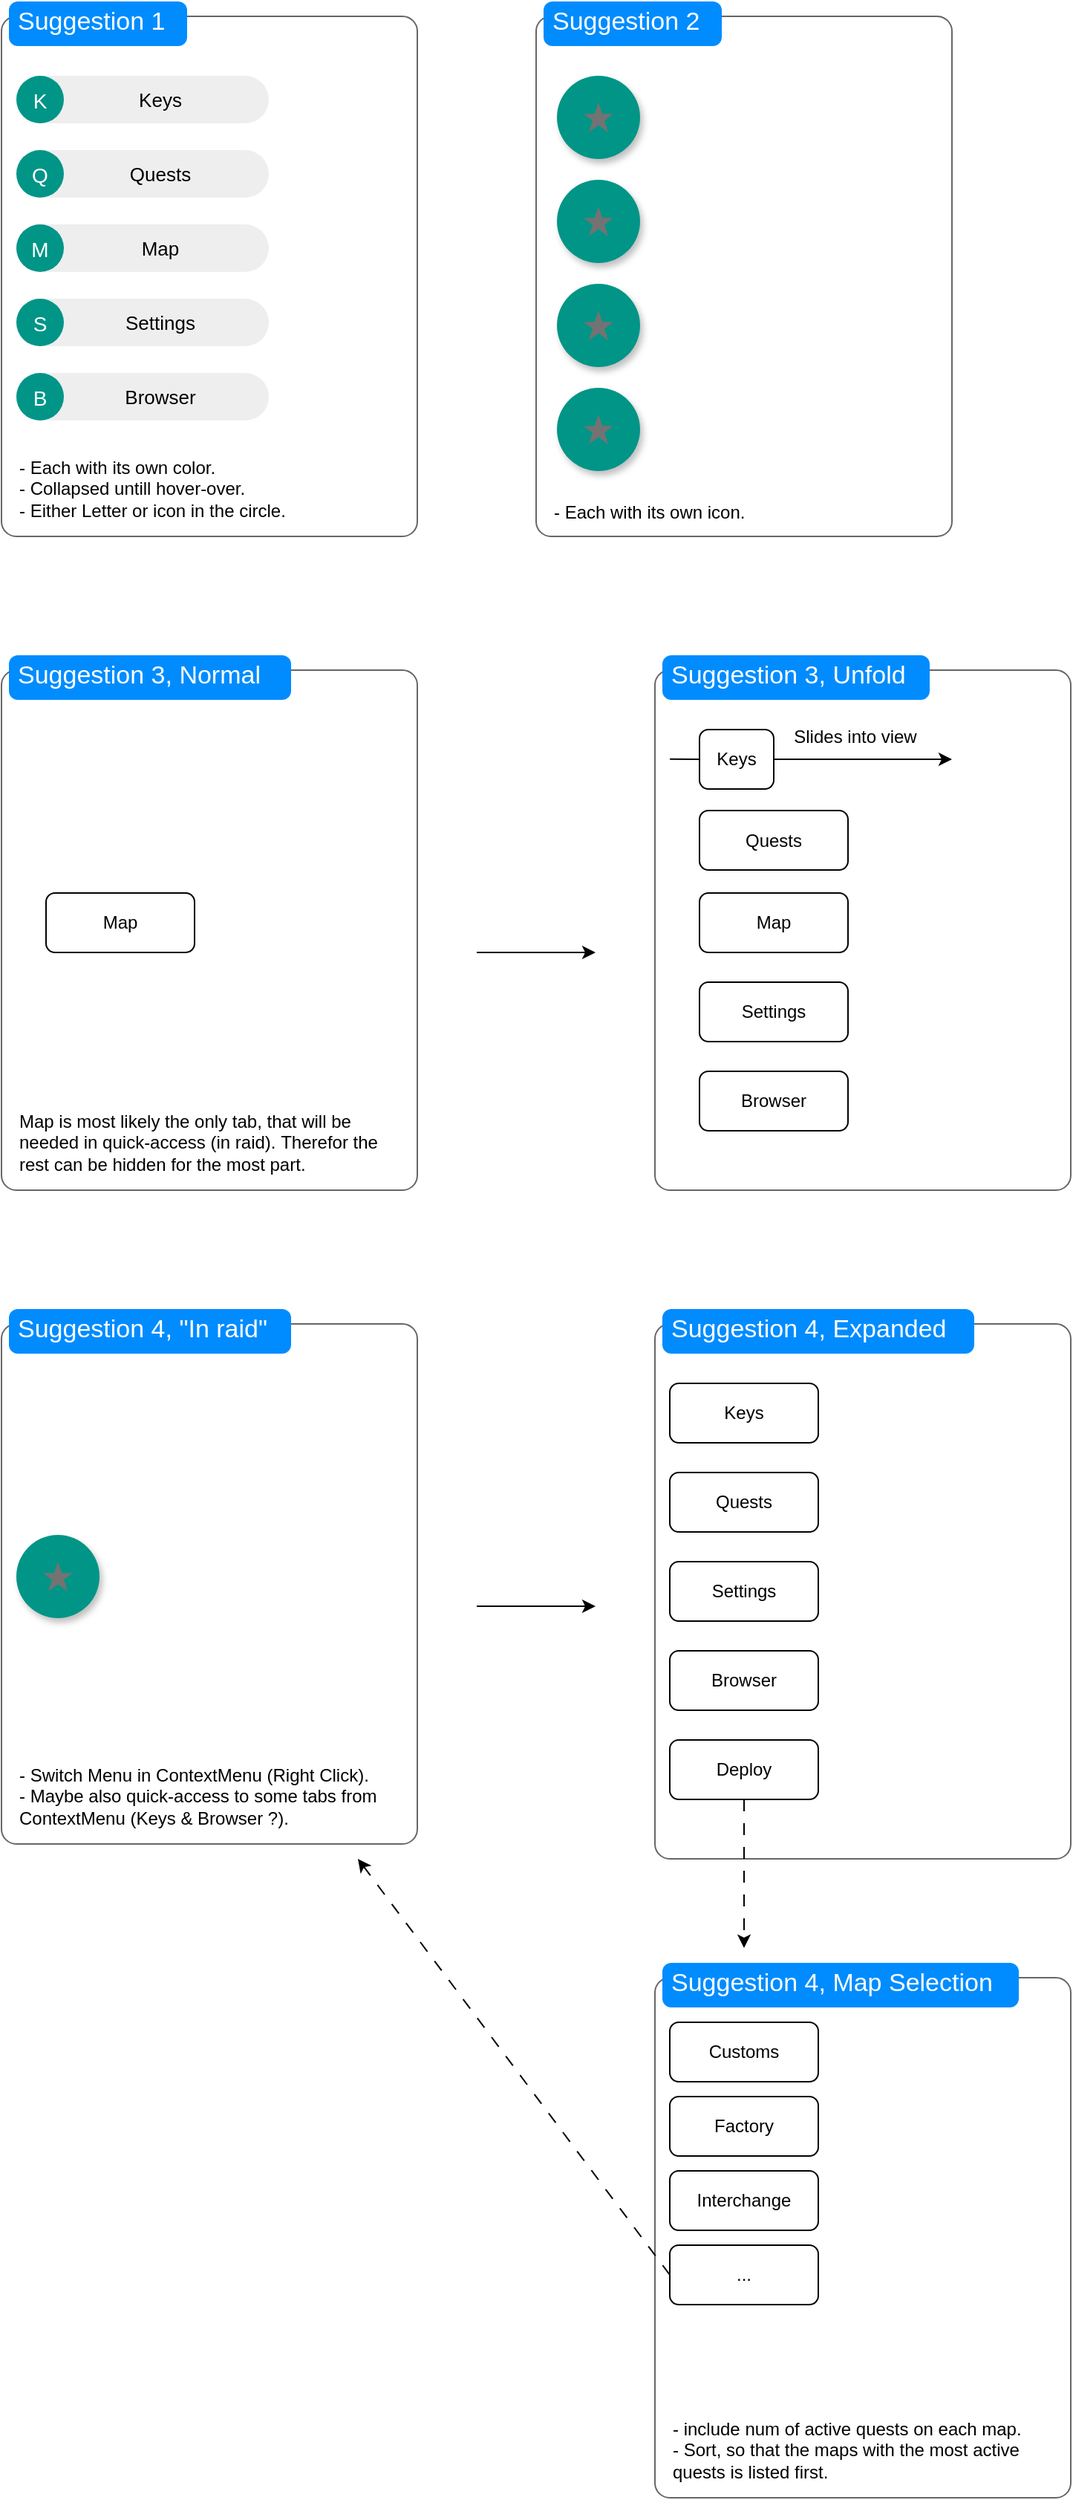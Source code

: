 <mxfile version="26.0.16" pages="2">
  <diagram id="piDafpqhtRUU5qUU-vj8" name="Menu">
    <mxGraphModel dx="1098" dy="988" grid="1" gridSize="10" guides="1" tooltips="1" connect="1" arrows="1" fold="1" page="1" pageScale="1" pageWidth="827" pageHeight="1169" math="0" shadow="0">
      <root>
        <mxCell id="0" />
        <mxCell id="1" parent="0" />
        <mxCell id="9f-WDKsVUeG8n2rBioCC-17" value="" style="shape=mxgraph.mockup.containers.marginRect;rectMarginTop=10;strokeColor=#666666;strokeWidth=1;dashed=0;rounded=1;arcSize=5;recursiveResize=0;html=1;whiteSpace=wrap;align=left;" parent="1" vertex="1">
          <mxGeometry x="40" y="40" width="280" height="360" as="geometry" />
        </mxCell>
        <mxCell id="9f-WDKsVUeG8n2rBioCC-18" value="Suggestion 1" style="shape=rect;strokeColor=none;fillColor=#008cff;strokeWidth=1;dashed=0;rounded=1;arcSize=20;fontColor=#ffffff;fontSize=17;spacing=2;spacingTop=-2;align=left;autosize=1;spacingLeft=4;resizeWidth=0;resizeHeight=0;perimeter=none;html=1;whiteSpace=wrap;" parent="9f-WDKsVUeG8n2rBioCC-17" vertex="1">
          <mxGeometry x="5" width="120" height="30" as="geometry" />
        </mxCell>
        <mxCell id="9f-WDKsVUeG8n2rBioCC-19" value="&lt;font style=&quot;color: rgb(0, 0, 0);&quot;&gt;Keys&lt;/font&gt;" style="shape=rect;arcSize=50;strokeColor=none;fillColor=#eeeeee;rounded=1;spacingLeft=24;fontSize=13;align=center;whiteSpace=wrap;html=1;" parent="9f-WDKsVUeG8n2rBioCC-17" vertex="1">
          <mxGeometry x="10" y="50" width="170" height="32" as="geometry" />
        </mxCell>
        <mxCell id="9f-WDKsVUeG8n2rBioCC-20" value="K" style="shape=ellipse;strokeColor=none;fillColor=#009587;fontColor=#ffffff;fontSize=14;" parent="9f-WDKsVUeG8n2rBioCC-19" vertex="1">
          <mxGeometry width="32" height="32" relative="1" as="geometry" />
        </mxCell>
        <mxCell id="9f-WDKsVUeG8n2rBioCC-25" value="&lt;font style=&quot;color: rgb(0, 0, 0);&quot;&gt;Quests&lt;/font&gt;" style="shape=rect;arcSize=50;strokeColor=none;fillColor=#eeeeee;rounded=1;spacingLeft=24;fontSize=13;align=center;whiteSpace=wrap;html=1;" parent="9f-WDKsVUeG8n2rBioCC-17" vertex="1">
          <mxGeometry x="10" y="100" width="170" height="32" as="geometry" />
        </mxCell>
        <mxCell id="9f-WDKsVUeG8n2rBioCC-26" value="Q" style="shape=ellipse;strokeColor=none;fillColor=#009587;fontColor=#ffffff;fontSize=14;" parent="9f-WDKsVUeG8n2rBioCC-25" vertex="1">
          <mxGeometry width="32" height="32" relative="1" as="geometry" />
        </mxCell>
        <mxCell id="9f-WDKsVUeG8n2rBioCC-27" value="&lt;font style=&quot;color: rgb(0, 0, 0);&quot;&gt;Map&lt;/font&gt;" style="shape=rect;arcSize=50;strokeColor=none;fillColor=#eeeeee;rounded=1;spacingLeft=24;fontSize=13;align=center;whiteSpace=wrap;html=1;" parent="9f-WDKsVUeG8n2rBioCC-17" vertex="1">
          <mxGeometry x="10" y="150" width="170" height="32" as="geometry" />
        </mxCell>
        <mxCell id="9f-WDKsVUeG8n2rBioCC-28" value="M" style="shape=ellipse;strokeColor=none;fillColor=#009587;fontColor=#ffffff;fontSize=14;" parent="9f-WDKsVUeG8n2rBioCC-27" vertex="1">
          <mxGeometry width="32" height="32" relative="1" as="geometry" />
        </mxCell>
        <mxCell id="9f-WDKsVUeG8n2rBioCC-29" value="&lt;font color=&quot;#000000&quot;&gt;Settings&lt;/font&gt;" style="shape=rect;arcSize=50;strokeColor=none;fillColor=#eeeeee;rounded=1;spacingLeft=24;fontSize=13;align=center;whiteSpace=wrap;html=1;" parent="9f-WDKsVUeG8n2rBioCC-17" vertex="1">
          <mxGeometry x="10" y="200" width="170" height="32" as="geometry" />
        </mxCell>
        <mxCell id="9f-WDKsVUeG8n2rBioCC-30" value="S" style="shape=ellipse;strokeColor=none;fillColor=#009587;fontColor=#ffffff;fontSize=14;" parent="9f-WDKsVUeG8n2rBioCC-29" vertex="1">
          <mxGeometry width="32" height="32" relative="1" as="geometry" />
        </mxCell>
        <mxCell id="9f-WDKsVUeG8n2rBioCC-31" value="&lt;font style=&quot;color: rgb(0, 0, 0);&quot;&gt;Browser&lt;/font&gt;" style="shape=rect;arcSize=50;strokeColor=none;fillColor=#eeeeee;rounded=1;spacingLeft=24;fontSize=13;align=center;whiteSpace=wrap;html=1;" parent="9f-WDKsVUeG8n2rBioCC-17" vertex="1">
          <mxGeometry x="10" y="250" width="170" height="32" as="geometry" />
        </mxCell>
        <mxCell id="9f-WDKsVUeG8n2rBioCC-32" value="B" style="shape=ellipse;strokeColor=none;fillColor=#009587;fontColor=#ffffff;fontSize=14;" parent="9f-WDKsVUeG8n2rBioCC-31" vertex="1">
          <mxGeometry width="32" height="32" relative="1" as="geometry" />
        </mxCell>
        <mxCell id="9f-WDKsVUeG8n2rBioCC-33" value="- Each with its own color.&lt;div&gt;- Collapsed untill hover-over.&lt;/div&gt;&lt;div&gt;- Either Letter or icon in the circle.&lt;/div&gt;" style="text;html=1;align=left;verticalAlign=top;whiteSpace=wrap;rounded=0;" parent="9f-WDKsVUeG8n2rBioCC-17" vertex="1">
          <mxGeometry x="10" y="300" width="260" height="50" as="geometry" />
        </mxCell>
        <mxCell id="9f-WDKsVUeG8n2rBioCC-48" value="" style="shape=mxgraph.mockup.containers.marginRect;rectMarginTop=10;strokeColor=#666666;strokeWidth=1;dashed=0;rounded=1;arcSize=5;recursiveResize=0;html=1;whiteSpace=wrap;" parent="1" vertex="1">
          <mxGeometry x="400" y="40" width="280" height="360" as="geometry" />
        </mxCell>
        <mxCell id="9f-WDKsVUeG8n2rBioCC-49" value="Suggestion 2" style="shape=rect;strokeColor=none;fillColor=#008cff;strokeWidth=1;dashed=0;rounded=1;arcSize=20;fontColor=#ffffff;fontSize=17;spacing=2;spacingTop=-2;align=left;autosize=1;spacingLeft=4;resizeWidth=0;resizeHeight=0;perimeter=none;html=1;whiteSpace=wrap;" parent="9f-WDKsVUeG8n2rBioCC-48" vertex="1">
          <mxGeometry x="5" width="120" height="30" as="geometry" />
        </mxCell>
        <mxCell id="9f-WDKsVUeG8n2rBioCC-50" value="" style="shape=ellipse;dashed=0;strokeColor=none;shadow=1;fontSize=13;align=center;verticalAlign=top;labelPosition=center;verticalLabelPosition=bottom;html=1;aspect=fixed;fillColor=#009587;" parent="9f-WDKsVUeG8n2rBioCC-48" vertex="1">
          <mxGeometry x="14" y="50" width="56" height="56" as="geometry" />
        </mxCell>
        <mxCell id="9f-WDKsVUeG8n2rBioCC-51" value="" style="dashed=0;html=1;shape=mxgraph.gmdl.star;strokeColor=none;fillColor=#737373;shadow=0;sketch=0;html=1;labelPosition=center;verticalLabelPosition=bottom;align=center;verticalAlign=top;" parent="9f-WDKsVUeG8n2rBioCC-50" vertex="1">
          <mxGeometry x="18" y="18" width="20" height="20" as="geometry" />
        </mxCell>
        <mxCell id="9f-WDKsVUeG8n2rBioCC-52" value="" style="shape=ellipse;dashed=0;strokeColor=none;shadow=1;fontSize=13;align=center;verticalAlign=top;labelPosition=center;verticalLabelPosition=bottom;html=1;aspect=fixed;fillColor=#009587;" parent="9f-WDKsVUeG8n2rBioCC-48" vertex="1">
          <mxGeometry x="14" y="120" width="56" height="56" as="geometry" />
        </mxCell>
        <mxCell id="9f-WDKsVUeG8n2rBioCC-53" value="" style="dashed=0;html=1;shape=mxgraph.gmdl.star;strokeColor=none;fillColor=#737373;shadow=0;sketch=0;html=1;labelPosition=center;verticalLabelPosition=bottom;align=center;verticalAlign=top;" parent="9f-WDKsVUeG8n2rBioCC-52" vertex="1">
          <mxGeometry x="18" y="18" width="20" height="20" as="geometry" />
        </mxCell>
        <mxCell id="9f-WDKsVUeG8n2rBioCC-54" value="" style="shape=ellipse;dashed=0;strokeColor=none;shadow=1;fontSize=13;align=center;verticalAlign=top;labelPosition=center;verticalLabelPosition=bottom;html=1;aspect=fixed;fillColor=#009587;" parent="9f-WDKsVUeG8n2rBioCC-48" vertex="1">
          <mxGeometry x="14" y="190" width="56" height="56" as="geometry" />
        </mxCell>
        <mxCell id="9f-WDKsVUeG8n2rBioCC-55" value="" style="dashed=0;html=1;shape=mxgraph.gmdl.star;strokeColor=none;fillColor=#737373;shadow=0;sketch=0;html=1;labelPosition=center;verticalLabelPosition=bottom;align=center;verticalAlign=top;" parent="9f-WDKsVUeG8n2rBioCC-54" vertex="1">
          <mxGeometry x="18" y="18" width="20" height="20" as="geometry" />
        </mxCell>
        <mxCell id="9f-WDKsVUeG8n2rBioCC-56" value="- Each with its own icon." style="text;html=1;align=left;verticalAlign=top;whiteSpace=wrap;rounded=0;" parent="9f-WDKsVUeG8n2rBioCC-48" vertex="1">
          <mxGeometry x="10" y="330" width="260" height="20" as="geometry" />
        </mxCell>
        <mxCell id="9f-WDKsVUeG8n2rBioCC-58" value="" style="shape=ellipse;dashed=0;strokeColor=none;shadow=1;fontSize=13;align=center;verticalAlign=top;labelPosition=center;verticalLabelPosition=bottom;html=1;aspect=fixed;fillColor=#009587;" parent="9f-WDKsVUeG8n2rBioCC-48" vertex="1">
          <mxGeometry x="14" y="260" width="56" height="56" as="geometry" />
        </mxCell>
        <mxCell id="9f-WDKsVUeG8n2rBioCC-59" value="" style="dashed=0;html=1;shape=mxgraph.gmdl.star;strokeColor=none;fillColor=#737373;shadow=0;sketch=0;html=1;labelPosition=center;verticalLabelPosition=bottom;align=center;verticalAlign=top;" parent="9f-WDKsVUeG8n2rBioCC-58" vertex="1">
          <mxGeometry x="18" y="18" width="20" height="20" as="geometry" />
        </mxCell>
        <mxCell id="9f-WDKsVUeG8n2rBioCC-60" value="" style="shape=mxgraph.mockup.containers.marginRect;rectMarginTop=10;strokeColor=#666666;strokeWidth=1;dashed=0;rounded=1;arcSize=5;recursiveResize=0;html=1;whiteSpace=wrap;" parent="1" vertex="1">
          <mxGeometry x="40" y="480" width="280" height="360" as="geometry" />
        </mxCell>
        <mxCell id="9f-WDKsVUeG8n2rBioCC-61" value="Suggestion 3, Normal" style="shape=rect;strokeColor=none;fillColor=#008cff;strokeWidth=1;dashed=0;rounded=1;arcSize=20;fontColor=#ffffff;fontSize=17;spacing=2;spacingTop=-2;align=left;autosize=1;spacingLeft=4;resizeWidth=0;resizeHeight=0;perimeter=none;html=1;whiteSpace=wrap;" parent="9f-WDKsVUeG8n2rBioCC-60" vertex="1">
          <mxGeometry x="5" width="190" height="30" as="geometry" />
        </mxCell>
        <mxCell id="9f-WDKsVUeG8n2rBioCC-63" value="Map" style="rounded=1;whiteSpace=wrap;html=1;" parent="9f-WDKsVUeG8n2rBioCC-60" vertex="1">
          <mxGeometry x="30" y="160" width="100" height="40" as="geometry" />
        </mxCell>
        <mxCell id="9f-WDKsVUeG8n2rBioCC-78" value="Map is most likely the only tab, that will be needed in quick-access (in raid).&amp;nbsp;&lt;span style=&quot;background-color: transparent; color: light-dark(rgb(0, 0, 0), rgb(255, 255, 255));&quot;&gt;Therefor the rest can be hidden for the most part.&lt;/span&gt;" style="text;html=1;align=left;verticalAlign=top;whiteSpace=wrap;rounded=0;" parent="9f-WDKsVUeG8n2rBioCC-60" vertex="1">
          <mxGeometry x="10" y="300" width="260" height="50" as="geometry" />
        </mxCell>
        <mxCell id="9f-WDKsVUeG8n2rBioCC-64" value="" style="endArrow=classic;html=1;rounded=0;" parent="1" edge="1">
          <mxGeometry width="50" height="50" relative="1" as="geometry">
            <mxPoint x="360" y="680" as="sourcePoint" />
            <mxPoint x="440" y="680" as="targetPoint" />
          </mxGeometry>
        </mxCell>
        <mxCell id="9f-WDKsVUeG8n2rBioCC-65" value="" style="shape=mxgraph.mockup.containers.marginRect;rectMarginTop=10;strokeColor=#666666;strokeWidth=1;dashed=0;rounded=1;arcSize=5;recursiveResize=0;html=1;whiteSpace=wrap;" parent="1" vertex="1">
          <mxGeometry x="480" y="480" width="280" height="360" as="geometry" />
        </mxCell>
        <mxCell id="9f-WDKsVUeG8n2rBioCC-66" value="Suggestion 3, Unfold" style="shape=rect;strokeColor=none;fillColor=#008cff;strokeWidth=1;dashed=0;rounded=1;arcSize=20;fontColor=#ffffff;fontSize=17;spacing=2;spacingTop=-2;align=left;autosize=1;spacingLeft=4;resizeWidth=0;resizeHeight=0;perimeter=none;html=1;whiteSpace=wrap;" parent="9f-WDKsVUeG8n2rBioCC-65" vertex="1">
          <mxGeometry x="5" width="180" height="30" as="geometry" />
        </mxCell>
        <mxCell id="9f-WDKsVUeG8n2rBioCC-67" value="Map" style="rounded=1;whiteSpace=wrap;html=1;" parent="9f-WDKsVUeG8n2rBioCC-65" vertex="1">
          <mxGeometry x="30" y="160" width="100" height="40" as="geometry" />
        </mxCell>
        <mxCell id="9f-WDKsVUeG8n2rBioCC-71" value="Quests" style="rounded=1;whiteSpace=wrap;html=1;" parent="9f-WDKsVUeG8n2rBioCC-65" vertex="1">
          <mxGeometry x="30" y="104.5" width="100" height="40" as="geometry" />
        </mxCell>
        <mxCell id="9f-WDKsVUeG8n2rBioCC-73" value="Settings" style="rounded=1;whiteSpace=wrap;html=1;" parent="9f-WDKsVUeG8n2rBioCC-65" vertex="1">
          <mxGeometry x="30" y="220" width="100" height="40" as="geometry" />
        </mxCell>
        <mxCell id="9f-WDKsVUeG8n2rBioCC-74" value="Browser" style="rounded=1;whiteSpace=wrap;html=1;" parent="9f-WDKsVUeG8n2rBioCC-65" vertex="1">
          <mxGeometry x="30" y="280" width="100" height="40" as="geometry" />
        </mxCell>
        <mxCell id="9f-WDKsVUeG8n2rBioCC-75" value="" style="endArrow=classic;html=1;rounded=0;" parent="9f-WDKsVUeG8n2rBioCC-65" edge="1">
          <mxGeometry width="50" height="50" relative="1" as="geometry">
            <mxPoint x="80" y="70" as="sourcePoint" />
            <mxPoint x="200" y="70" as="targetPoint" />
          </mxGeometry>
        </mxCell>
        <mxCell id="9f-WDKsVUeG8n2rBioCC-76" value="Slides into view" style="text;html=1;align=center;verticalAlign=middle;whiteSpace=wrap;rounded=0;" parent="9f-WDKsVUeG8n2rBioCC-65" vertex="1">
          <mxGeometry x="80" y="40" width="110" height="30" as="geometry" />
        </mxCell>
        <mxCell id="9f-WDKsVUeG8n2rBioCC-72" value="Keys" style="rounded=1;whiteSpace=wrap;html=1;" parent="9f-WDKsVUeG8n2rBioCC-65" vertex="1">
          <mxGeometry x="30" y="50" width="50" height="40" as="geometry" />
        </mxCell>
        <mxCell id="9f-WDKsVUeG8n2rBioCC-77" value="" style="endArrow=none;html=1;rounded=0;exitX=0;exitY=0.5;exitDx=0;exitDy=0;entryX=0.036;entryY=0.194;entryDx=0;entryDy=0;entryPerimeter=0;" parent="9f-WDKsVUeG8n2rBioCC-65" source="9f-WDKsVUeG8n2rBioCC-72" target="9f-WDKsVUeG8n2rBioCC-65" edge="1">
          <mxGeometry width="50" height="50" relative="1" as="geometry">
            <mxPoint x="60" y="70" as="sourcePoint" />
            <mxPoint x="110" y="20" as="targetPoint" />
          </mxGeometry>
        </mxCell>
        <mxCell id="n3GXr-EBZrWfVHXAShis-1" value="" style="shape=mxgraph.mockup.containers.marginRect;rectMarginTop=10;strokeColor=#666666;strokeWidth=1;dashed=0;rounded=1;arcSize=5;recursiveResize=0;html=1;whiteSpace=wrap;" parent="1" vertex="1">
          <mxGeometry x="40" y="920" width="280" height="360" as="geometry" />
        </mxCell>
        <mxCell id="n3GXr-EBZrWfVHXAShis-2" value="Suggestion 4, &quot;In raid&quot;" style="shape=rect;strokeColor=none;fillColor=#008cff;strokeWidth=1;dashed=0;rounded=1;arcSize=20;fontColor=#ffffff;fontSize=17;spacing=2;spacingTop=-2;align=left;autosize=1;spacingLeft=4;resizeWidth=0;resizeHeight=0;perimeter=none;html=1;whiteSpace=wrap;" parent="n3GXr-EBZrWfVHXAShis-1" vertex="1">
          <mxGeometry x="5" width="190" height="30" as="geometry" />
        </mxCell>
        <mxCell id="n3GXr-EBZrWfVHXAShis-4" value="" style="shape=ellipse;dashed=0;strokeColor=none;shadow=1;fontSize=13;align=center;verticalAlign=top;labelPosition=center;verticalLabelPosition=bottom;html=1;aspect=fixed;fillColor=#009587;" parent="n3GXr-EBZrWfVHXAShis-1" vertex="1">
          <mxGeometry x="10" y="152" width="56" height="56" as="geometry" />
        </mxCell>
        <mxCell id="n3GXr-EBZrWfVHXAShis-5" value="" style="dashed=0;html=1;shape=mxgraph.gmdl.star;strokeColor=none;fillColor=#737373;shadow=0;sketch=0;html=1;labelPosition=center;verticalLabelPosition=bottom;align=center;verticalAlign=top;" parent="n3GXr-EBZrWfVHXAShis-4" vertex="1">
          <mxGeometry x="18" y="18" width="20" height="20" as="geometry" />
        </mxCell>
        <mxCell id="n3GXr-EBZrWfVHXAShis-6" value="- Switch Menu in ContextMenu (Right Click).&lt;div&gt;- Maybe also quick-access to some tabs from ContextMenu (Keys &amp;amp; Browser ?).&lt;/div&gt;" style="text;html=1;align=left;verticalAlign=top;whiteSpace=wrap;rounded=0;" parent="n3GXr-EBZrWfVHXAShis-1" vertex="1">
          <mxGeometry x="10" y="300" width="260" height="50" as="geometry" />
        </mxCell>
        <mxCell id="n3GXr-EBZrWfVHXAShis-7" value="" style="shape=mxgraph.mockup.containers.marginRect;rectMarginTop=10;strokeColor=#666666;strokeWidth=1;dashed=0;rounded=1;arcSize=5;recursiveResize=0;html=1;whiteSpace=wrap;" parent="1" vertex="1">
          <mxGeometry x="480" y="920" width="280" height="370" as="geometry" />
        </mxCell>
        <mxCell id="n3GXr-EBZrWfVHXAShis-8" value="Suggestion 4, Expanded" style="shape=rect;strokeColor=none;fillColor=#008cff;strokeWidth=1;dashed=0;rounded=1;arcSize=20;fontColor=#ffffff;fontSize=17;spacing=2;spacingTop=-2;align=left;autosize=1;spacingLeft=4;resizeWidth=0;resizeHeight=0;perimeter=none;html=1;whiteSpace=wrap;" parent="n3GXr-EBZrWfVHXAShis-7" vertex="1">
          <mxGeometry x="5" width="210" height="30" as="geometry" />
        </mxCell>
        <mxCell id="n3GXr-EBZrWfVHXAShis-9" value="Keys" style="rounded=1;whiteSpace=wrap;html=1;" parent="n3GXr-EBZrWfVHXAShis-7" vertex="1">
          <mxGeometry x="10" y="50" width="100" height="40" as="geometry" />
        </mxCell>
        <mxCell id="n3GXr-EBZrWfVHXAShis-10" value="Quests" style="rounded=1;whiteSpace=wrap;html=1;" parent="n3GXr-EBZrWfVHXAShis-7" vertex="1">
          <mxGeometry x="10" y="110" width="100" height="40" as="geometry" />
        </mxCell>
        <mxCell id="n3GXr-EBZrWfVHXAShis-11" value="Settings" style="rounded=1;whiteSpace=wrap;html=1;" parent="n3GXr-EBZrWfVHXAShis-7" vertex="1">
          <mxGeometry x="10" y="170" width="100" height="40" as="geometry" />
        </mxCell>
        <mxCell id="n3GXr-EBZrWfVHXAShis-12" value="Browser" style="rounded=1;whiteSpace=wrap;html=1;" parent="n3GXr-EBZrWfVHXAShis-7" vertex="1">
          <mxGeometry x="10" y="230" width="100" height="40" as="geometry" />
        </mxCell>
        <mxCell id="n3GXr-EBZrWfVHXAShis-13" value="Deploy" style="rounded=1;whiteSpace=wrap;html=1;" parent="n3GXr-EBZrWfVHXAShis-7" vertex="1">
          <mxGeometry x="10" y="290" width="100" height="40" as="geometry" />
        </mxCell>
        <mxCell id="n3GXr-EBZrWfVHXAShis-14" value="" style="endArrow=classic;html=1;rounded=0;" parent="1" edge="1">
          <mxGeometry width="50" height="50" relative="1" as="geometry">
            <mxPoint x="360" y="1120" as="sourcePoint" />
            <mxPoint x="440" y="1120" as="targetPoint" />
          </mxGeometry>
        </mxCell>
        <mxCell id="n3GXr-EBZrWfVHXAShis-15" value="" style="endArrow=classic;html=1;rounded=0;exitX=0.5;exitY=1;exitDx=0;exitDy=0;dashed=1;dashPattern=8 8;" parent="1" source="n3GXr-EBZrWfVHXAShis-13" edge="1">
          <mxGeometry width="50" height="50" relative="1" as="geometry">
            <mxPoint x="380" y="950" as="sourcePoint" />
            <mxPoint x="540" y="1350" as="targetPoint" />
          </mxGeometry>
        </mxCell>
        <mxCell id="n3GXr-EBZrWfVHXAShis-16" value="" style="shape=mxgraph.mockup.containers.marginRect;rectMarginTop=10;strokeColor=#666666;strokeWidth=1;dashed=0;rounded=1;arcSize=5;recursiveResize=0;html=1;whiteSpace=wrap;" parent="1" vertex="1">
          <mxGeometry x="480" y="1360" width="280" height="360" as="geometry" />
        </mxCell>
        <mxCell id="n3GXr-EBZrWfVHXAShis-17" value="Suggestion 4, Map Selection" style="shape=rect;strokeColor=none;fillColor=#008cff;strokeWidth=1;dashed=0;rounded=1;arcSize=20;fontColor=#ffffff;fontSize=17;spacing=2;spacingTop=-2;align=left;autosize=1;spacingLeft=4;resizeWidth=0;resizeHeight=0;perimeter=none;html=1;whiteSpace=wrap;" parent="n3GXr-EBZrWfVHXAShis-16" vertex="1">
          <mxGeometry x="5" width="240" height="30" as="geometry" />
        </mxCell>
        <mxCell id="n3GXr-EBZrWfVHXAShis-18" value="Customs" style="rounded=1;whiteSpace=wrap;html=1;" parent="n3GXr-EBZrWfVHXAShis-16" vertex="1">
          <mxGeometry x="10" y="40" width="100" height="40" as="geometry" />
        </mxCell>
        <mxCell id="n3GXr-EBZrWfVHXAShis-19" value="Factory" style="rounded=1;whiteSpace=wrap;html=1;" parent="n3GXr-EBZrWfVHXAShis-16" vertex="1">
          <mxGeometry x="10" y="90" width="100" height="40" as="geometry" />
        </mxCell>
        <mxCell id="n3GXr-EBZrWfVHXAShis-20" value="Interchange" style="rounded=1;whiteSpace=wrap;html=1;" parent="n3GXr-EBZrWfVHXAShis-16" vertex="1">
          <mxGeometry x="10" y="140" width="100" height="40" as="geometry" />
        </mxCell>
        <mxCell id="n3GXr-EBZrWfVHXAShis-21" value="..." style="rounded=1;whiteSpace=wrap;html=1;" parent="n3GXr-EBZrWfVHXAShis-16" vertex="1">
          <mxGeometry x="10" y="190" width="100" height="40" as="geometry" />
        </mxCell>
        <mxCell id="n3GXr-EBZrWfVHXAShis-22" value="- include num of active quests on each map.&lt;div&gt;- Sort, so that the maps with the most active quests is listed first.&lt;/div&gt;" style="text;html=1;align=left;verticalAlign=top;whiteSpace=wrap;rounded=0;" parent="n3GXr-EBZrWfVHXAShis-16" vertex="1">
          <mxGeometry x="10" y="300" width="260" height="50" as="geometry" />
        </mxCell>
        <mxCell id="n3GXr-EBZrWfVHXAShis-23" value="" style="endArrow=classic;html=1;rounded=0;exitX=0;exitY=0.5;exitDx=0;exitDy=0;dashed=1;dashPattern=8 8;" parent="1" source="n3GXr-EBZrWfVHXAShis-21" edge="1">
          <mxGeometry width="50" height="50" relative="1" as="geometry">
            <mxPoint x="440" y="1520" as="sourcePoint" />
            <mxPoint x="280" y="1290" as="targetPoint" />
          </mxGeometry>
        </mxCell>
      </root>
    </mxGraphModel>
  </diagram>
  <diagram id="qEOWgbsbCGqFR-9eyppd" name="Packet Solution 1">
    <mxGraphModel dx="1830" dy="1647" grid="1" gridSize="10" guides="1" tooltips="1" connect="1" arrows="1" fold="1" page="1" pageScale="1" pageWidth="827" pageHeight="1169" math="0" shadow="0">
      <root>
        <mxCell id="0" />
        <mxCell id="1" parent="0" />
        <mxCell id="-HSBXxlQh0m9U0ySQ-6H-37" value="" style="shape=mxgraph.mockup.containers.marginRect;rectMarginTop=10;strokeColor=#666666;strokeWidth=1;dashed=0;rounded=1;arcSize=5;recursiveResize=0;html=1;whiteSpace=wrap;" vertex="1" parent="1">
          <mxGeometry x="40" y="40" width="320" height="400" as="geometry" />
        </mxCell>
        <mxCell id="-HSBXxlQh0m9U0ySQ-6H-38" value="Menu" style="shape=rect;strokeColor=none;fillColor=#008CFF;strokeWidth=1;dashed=0;rounded=1;arcSize=20;fontColor=#ffffff;fontSize=17;spacing=2;spacingTop=-2;align=left;autosize=1;spacingLeft=4;resizeWidth=0;resizeHeight=0;perimeter=none;html=1;whiteSpace=wrap;" vertex="1" parent="-HSBXxlQh0m9U0ySQ-6H-37">
          <mxGeometry x="5" width="70" height="30" as="geometry" />
        </mxCell>
        <mxCell id="-HSBXxlQh0m9U0ySQ-6H-69" value="" style="shape=ellipse;dashed=0;strokeColor=none;shadow=1;fontSize=13;align=center;verticalAlign=top;labelPosition=center;verticalLabelPosition=bottom;html=1;aspect=fixed;fillColor=#008CFF;" vertex="1" parent="-HSBXxlQh0m9U0ySQ-6H-37">
          <mxGeometry x="12" y="60" width="56" height="56" as="geometry" />
        </mxCell>
        <mxCell id="-HSBXxlQh0m9U0ySQ-6H-70" value="" style="dashed=0;html=1;shape=mxgraph.gmdl.star;strokeColor=none;fillColor=#737373;shadow=0;sketch=0;html=1;labelPosition=center;verticalLabelPosition=bottom;align=center;verticalAlign=top;" vertex="1" parent="-HSBXxlQh0m9U0ySQ-6H-69">
          <mxGeometry x="18" y="18" width="20" height="20" as="geometry" />
        </mxCell>
        <mxCell id="-HSBXxlQh0m9U0ySQ-6H-71" value="" style="shape=ellipse;dashed=0;strokeColor=none;shadow=1;fontSize=13;align=center;verticalAlign=top;labelPosition=center;verticalLabelPosition=bottom;html=1;aspect=fixed;fillColor=#008CFF;" vertex="1" parent="-HSBXxlQh0m9U0ySQ-6H-37">
          <mxGeometry x="12" y="130" width="56" height="56" as="geometry" />
        </mxCell>
        <mxCell id="-HSBXxlQh0m9U0ySQ-6H-72" value="" style="dashed=0;html=1;shape=mxgraph.gmdl.star;strokeColor=none;fillColor=#737373;shadow=0;sketch=0;html=1;labelPosition=center;verticalLabelPosition=bottom;align=center;verticalAlign=top;" vertex="1" parent="-HSBXxlQh0m9U0ySQ-6H-71">
          <mxGeometry x="18" y="18" width="20" height="20" as="geometry" />
        </mxCell>
        <mxCell id="-HSBXxlQh0m9U0ySQ-6H-73" value="Map" style="text;html=1;align=center;verticalAlign=middle;whiteSpace=wrap;rounded=0;" vertex="1" parent="-HSBXxlQh0m9U0ySQ-6H-37">
          <mxGeometry x="160" y="73" width="60" height="30" as="geometry" />
        </mxCell>
        <mxCell id="-HSBXxlQh0m9U0ySQ-6H-74" value="" style="endArrow=classic;html=1;rounded=0;exitX=0;exitY=0.5;exitDx=0;exitDy=0;" edge="1" parent="-HSBXxlQh0m9U0ySQ-6H-37" source="-HSBXxlQh0m9U0ySQ-6H-73">
          <mxGeometry width="50" height="50" relative="1" as="geometry">
            <mxPoint x="90" y="220" as="sourcePoint" />
            <mxPoint x="90" y="88" as="targetPoint" />
          </mxGeometry>
        </mxCell>
        <mxCell id="-HSBXxlQh0m9U0ySQ-6H-75" value="Search" style="text;html=1;align=center;verticalAlign=middle;whiteSpace=wrap;rounded=0;" vertex="1" parent="-HSBXxlQh0m9U0ySQ-6H-37">
          <mxGeometry x="160" y="143" width="60" height="30" as="geometry" />
        </mxCell>
        <mxCell id="-HSBXxlQh0m9U0ySQ-6H-76" value="" style="endArrow=classic;html=1;rounded=0;exitX=0;exitY=0.5;exitDx=0;exitDy=0;" edge="1" parent="-HSBXxlQh0m9U0ySQ-6H-37">
          <mxGeometry width="50" height="50" relative="1" as="geometry">
            <mxPoint x="160" y="157.76" as="sourcePoint" />
            <mxPoint x="90" y="157.76" as="targetPoint" />
          </mxGeometry>
        </mxCell>
        <mxCell id="-HSBXxlQh0m9U0ySQ-6H-77" value="" style="shape=ellipse;dashed=0;strokeColor=none;shadow=1;fontSize=13;align=center;verticalAlign=top;labelPosition=center;verticalLabelPosition=bottom;html=1;aspect=fixed;fillColor=#008CFF;" vertex="1" parent="-HSBXxlQh0m9U0ySQ-6H-37">
          <mxGeometry x="12" y="200" width="56" height="56" as="geometry" />
        </mxCell>
        <mxCell id="-HSBXxlQh0m9U0ySQ-6H-78" value="" style="dashed=0;html=1;shape=mxgraph.gmdl.star;strokeColor=none;fillColor=#737373;shadow=0;sketch=0;html=1;labelPosition=center;verticalLabelPosition=bottom;align=center;verticalAlign=top;" vertex="1" parent="-HSBXxlQh0m9U0ySQ-6H-77">
          <mxGeometry x="18" y="18" width="20" height="20" as="geometry" />
        </mxCell>
        <mxCell id="-HSBXxlQh0m9U0ySQ-6H-79" value="Browser" style="text;html=1;align=center;verticalAlign=middle;whiteSpace=wrap;rounded=0;" vertex="1" parent="-HSBXxlQh0m9U0ySQ-6H-37">
          <mxGeometry x="160" y="213" width="60" height="30" as="geometry" />
        </mxCell>
        <mxCell id="-HSBXxlQh0m9U0ySQ-6H-80" value="" style="endArrow=classic;html=1;rounded=0;exitX=0;exitY=0.5;exitDx=0;exitDy=0;" edge="1" parent="-HSBXxlQh0m9U0ySQ-6H-37">
          <mxGeometry width="50" height="50" relative="1" as="geometry">
            <mxPoint x="160" y="227.76" as="sourcePoint" />
            <mxPoint x="90" y="227.76" as="targetPoint" />
          </mxGeometry>
        </mxCell>
        <mxCell id="-HSBXxlQh0m9U0ySQ-6H-81" value="" style="shape=ellipse;dashed=0;strokeColor=none;shadow=1;fontSize=13;align=center;verticalAlign=top;labelPosition=center;verticalLabelPosition=bottom;html=1;aspect=fixed;fillColor=#008CFF;" vertex="1" parent="-HSBXxlQh0m9U0ySQ-6H-37">
          <mxGeometry x="12" y="270" width="56" height="56" as="geometry" />
        </mxCell>
        <mxCell id="-HSBXxlQh0m9U0ySQ-6H-82" value="" style="dashed=0;html=1;shape=mxgraph.gmdl.star;strokeColor=none;fillColor=#737373;shadow=0;sketch=0;html=1;labelPosition=center;verticalLabelPosition=bottom;align=center;verticalAlign=top;" vertex="1" parent="-HSBXxlQh0m9U0ySQ-6H-81">
          <mxGeometry x="18" y="18" width="20" height="20" as="geometry" />
        </mxCell>
        <mxCell id="-HSBXxlQh0m9U0ySQ-6H-83" value="Settings" style="text;html=1;align=center;verticalAlign=middle;whiteSpace=wrap;rounded=0;" vertex="1" parent="-HSBXxlQh0m9U0ySQ-6H-37">
          <mxGeometry x="160" y="283" width="60" height="30" as="geometry" />
        </mxCell>
        <mxCell id="-HSBXxlQh0m9U0ySQ-6H-84" value="" style="endArrow=classic;html=1;rounded=0;exitX=0;exitY=0.5;exitDx=0;exitDy=0;" edge="1" parent="-HSBXxlQh0m9U0ySQ-6H-37">
          <mxGeometry width="50" height="50" relative="1" as="geometry">
            <mxPoint x="160" y="297.76" as="sourcePoint" />
            <mxPoint x="90" y="297.76" as="targetPoint" />
          </mxGeometry>
        </mxCell>
        <mxCell id="-HSBXxlQh0m9U0ySQ-6H-85" value="" style="shape=mxgraph.mockup.containers.marginRect;rectMarginTop=10;strokeColor=#666666;strokeWidth=1;dashed=0;rounded=1;arcSize=5;recursiveResize=0;html=1;whiteSpace=wrap;" vertex="1" parent="1">
          <mxGeometry x="440" y="40" width="760" height="490" as="geometry" />
        </mxCell>
        <mxCell id="-HSBXxlQh0m9U0ySQ-6H-86" value="Map" style="shape=rect;strokeColor=none;fillColor=#008cff;strokeWidth=1;dashed=0;rounded=1;arcSize=20;fontColor=#ffffff;fontSize=17;spacing=2;spacingTop=-2;align=left;autosize=1;spacingLeft=4;resizeWidth=0;resizeHeight=0;perimeter=none;html=1;whiteSpace=wrap;" vertex="1" parent="-HSBXxlQh0m9U0ySQ-6H-85">
          <mxGeometry x="5" width="60" height="30" as="geometry" />
        </mxCell>
        <mxCell id="-HSBXxlQh0m9U0ySQ-6H-98" value="Image" style="rounded=0;whiteSpace=wrap;html=1;" vertex="1" parent="-HSBXxlQh0m9U0ySQ-6H-85">
          <mxGeometry x="20" y="50" width="710" height="410" as="geometry" />
        </mxCell>
        <mxCell id="-HSBXxlQh0m9U0ySQ-6H-165" value="" style="html=1;dashed=0;aspect=fixed;verticalLabelPosition=bottom;verticalAlign=top;align=center;shape=mxgraph.gmdl.x;strokeColor=#737373;fillColor=#737373;shadow=0;strokeWidth=2;sketch=0;" vertex="1" parent="-HSBXxlQh0m9U0ySQ-6H-85">
          <mxGeometry x="700" y="60" width="16" height="16" as="geometry" />
        </mxCell>
        <mxCell id="-HSBXxlQh0m9U0ySQ-6H-99" value="" style="shape=mxgraph.mockup.containers.marginRect;rectMarginTop=10;strokeColor=#666666;strokeWidth=1;dashed=0;rounded=1;arcSize=5;recursiveResize=0;html=1;whiteSpace=wrap;" vertex="1" parent="1">
          <mxGeometry x="35" y="840" width="330" height="480" as="geometry" />
        </mxCell>
        <mxCell id="-HSBXxlQh0m9U0ySQ-6H-100" value="Search" style="shape=rect;strokeColor=none;fillColor=#008cff;strokeWidth=1;dashed=0;rounded=1;arcSize=20;fontColor=#ffffff;fontSize=17;spacing=2;spacingTop=-2;align=left;autosize=1;spacingLeft=4;resizeWidth=0;resizeHeight=0;perimeter=none;html=1;whiteSpace=wrap;" vertex="1" parent="-HSBXxlQh0m9U0ySQ-6H-99">
          <mxGeometry x="5" width="80" height="30" as="geometry" />
        </mxCell>
        <mxCell id="-HSBXxlQh0m9U0ySQ-6H-124" value="" style="rounded=0;whiteSpace=wrap;html=1;" vertex="1" parent="-HSBXxlQh0m9U0ySQ-6H-99">
          <mxGeometry x="20" y="50" width="290" height="405" as="geometry" />
        </mxCell>
        <mxCell id="-HSBXxlQh0m9U0ySQ-6H-103" value="" style="swimlane;shape=mxgraph.bootstrap.anchor;strokeColor=#666666;fillColor=#ffffff;fontColor=#666666;fontStyle=0;childLayout=stackLayout;horizontal=0;startSize=0;horizontalStack=1;resizeParent=1;resizeParentMax=0;resizeLast=0;collapsible=0;marginBottom=0;whiteSpace=wrap;html=1;" vertex="1" parent="-HSBXxlQh0m9U0ySQ-6H-99">
          <mxGeometry x="40" y="105" width="250" height="50" as="geometry" />
        </mxCell>
        <mxCell id="-HSBXxlQh0m9U0ySQ-6H-104" value="Quests" style="text;strokeColor=#008CFF;align=center;verticalAlign=middle;spacingLeft=10;spacingRight=10;overflow=hidden;points=[[0,0.5],[1,0.5]];portConstraint=eastwest;rotatable=0;whiteSpace=wrap;html=1;shape=mxgraph.mockup.leftButton;rSize=10;fillColor=#008CFF;fontColor=#ffffff;fontSize=17;fontStyle=1;" vertex="1" parent="-HSBXxlQh0m9U0ySQ-6H-103">
          <mxGeometry width="125" height="50" as="geometry" />
        </mxCell>
        <mxCell id="-HSBXxlQh0m9U0ySQ-6H-107" value="Keys" style="text;strokeColor=inherit;align=center;verticalAlign=middle;spacingLeft=10;spacingRight=10;overflow=hidden;points=[[0,0.5],[1,0.5]];portConstraint=eastwest;rotatable=0;whiteSpace=wrap;html=1;shape=mxgraph.mockup.rightButton;rSize=10;fillColor=inherit;fontColor=inherit;fontSize=17;fontStyle=1;" vertex="1" parent="-HSBXxlQh0m9U0ySQ-6H-103">
          <mxGeometry x="125" width="125" height="50" as="geometry" />
        </mxCell>
        <mxCell id="-HSBXxlQh0m9U0ySQ-6H-122" value="Search" style="strokeWidth=1;shadow=0;dashed=0;align=center;html=1;shape=mxgraph.mockup.forms.searchBox;strokeColor=#999999;mainText=;strokeColor2=#008cff;fontColor=#666666;fontSize=17;align=left;spacingLeft=3;whiteSpace=wrap;" vertex="1" parent="-HSBXxlQh0m9U0ySQ-6H-99">
          <mxGeometry x="50" y="175" width="230" height="30" as="geometry" />
        </mxCell>
        <mxCell id="-HSBXxlQh0m9U0ySQ-6H-123" value="Quest X&lt;br&gt;Trader" style="rounded=1;whiteSpace=wrap;html=1;" vertex="1" parent="-HSBXxlQh0m9U0ySQ-6H-99">
          <mxGeometry x="50" y="225" width="230" height="60" as="geometry" />
        </mxCell>
        <mxCell id="-HSBXxlQh0m9U0ySQ-6H-125" value="" style="html=1;dashed=0;aspect=fixed;verticalLabelPosition=bottom;verticalAlign=top;align=center;shape=mxgraph.gmdl.x;strokeColor=#737373;fillColor=#737373;shadow=0;strokeWidth=2;sketch=0;" vertex="1" parent="-HSBXxlQh0m9U0ySQ-6H-99">
          <mxGeometry x="280" y="65" width="16" height="16" as="geometry" />
        </mxCell>
        <mxCell id="-HSBXxlQh0m9U0ySQ-6H-127" value="" style="dashed=0;labelPosition=right;align=left;shape=mxgraph.gmdl.switch;aspect=fixed;switchState=off;strokeColor=none;fillColor=#0E9D57;sketch=0;html=1;" vertex="1" parent="-HSBXxlQh0m9U0ySQ-6H-99">
          <mxGeometry x="230" y="245" width="36" height="20" as="geometry" />
        </mxCell>
        <mxCell id="-HSBXxlQh0m9U0ySQ-6H-128" value="Quest X&lt;br&gt;Trader" style="rounded=1;whiteSpace=wrap;html=1;" vertex="1" parent="-HSBXxlQh0m9U0ySQ-6H-99">
          <mxGeometry x="50" y="300" width="230" height="60" as="geometry" />
        </mxCell>
        <mxCell id="-HSBXxlQh0m9U0ySQ-6H-129" value="" style="dashed=0;labelPosition=right;align=left;shape=mxgraph.gmdl.switch;aspect=fixed;switchState=on;strokeColor=none;fillColor=#0E9D57;sketch=0;html=1;" vertex="1" parent="-HSBXxlQh0m9U0ySQ-6H-99">
          <mxGeometry x="230" y="325" width="36" height="20" as="geometry" />
        </mxCell>
        <mxCell id="-HSBXxlQh0m9U0ySQ-6H-130" value="Quest X&lt;br&gt;Trader" style="rounded=1;whiteSpace=wrap;html=1;" vertex="1" parent="-HSBXxlQh0m9U0ySQ-6H-99">
          <mxGeometry x="50" y="375" width="230" height="60" as="geometry" />
        </mxCell>
        <mxCell id="-HSBXxlQh0m9U0ySQ-6H-131" value="" style="dashed=0;labelPosition=right;align=left;shape=mxgraph.gmdl.switch;aspect=fixed;switchState=off;strokeColor=none;fillColor=#0E9D57;sketch=0;html=1;" vertex="1" parent="-HSBXxlQh0m9U0ySQ-6H-99">
          <mxGeometry x="230" y="395" width="36" height="20" as="geometry" />
        </mxCell>
        <mxCell id="-HSBXxlQh0m9U0ySQ-6H-158" value="" style="verticalLabelPosition=bottom;shadow=0;dashed=0;align=center;html=1;verticalAlign=top;strokeWidth=1;shape=mxgraph.mockup.misc.help_icon;" vertex="1" parent="-HSBXxlQh0m9U0ySQ-6H-99">
          <mxGeometry x="60" y="239" width="32" height="32" as="geometry" />
        </mxCell>
        <mxCell id="-HSBXxlQh0m9U0ySQ-6H-159" value="" style="verticalLabelPosition=bottom;shadow=0;dashed=0;align=center;html=1;verticalAlign=top;strokeWidth=1;shape=mxgraph.mockup.misc.help_icon;" vertex="1" parent="-HSBXxlQh0m9U0ySQ-6H-99">
          <mxGeometry x="60" y="313" width="32" height="32" as="geometry" />
        </mxCell>
        <mxCell id="-HSBXxlQh0m9U0ySQ-6H-160" value="" style="verticalLabelPosition=bottom;shadow=0;dashed=0;align=center;html=1;verticalAlign=top;strokeWidth=1;shape=mxgraph.mockup.misc.help_icon;" vertex="1" parent="-HSBXxlQh0m9U0ySQ-6H-99">
          <mxGeometry x="60" y="389" width="32" height="32" as="geometry" />
        </mxCell>
        <mxCell id="-HSBXxlQh0m9U0ySQ-6H-132" value="" style="shape=mxgraph.mockup.containers.marginRect;rectMarginTop=10;strokeColor=#666666;strokeWidth=1;dashed=0;rounded=1;arcSize=5;recursiveResize=0;html=1;whiteSpace=wrap;" vertex="1" parent="1">
          <mxGeometry x="440" y="600" width="760" height="480" as="geometry" />
        </mxCell>
        <mxCell id="-HSBXxlQh0m9U0ySQ-6H-133" value="Browser" style="shape=rect;strokeColor=none;fillColor=#008cff;strokeWidth=1;dashed=0;rounded=1;arcSize=20;fontColor=#ffffff;fontSize=17;spacing=2;spacingTop=-2;align=left;autosize=1;spacingLeft=4;resizeWidth=0;resizeHeight=0;perimeter=none;html=1;whiteSpace=wrap;" vertex="1" parent="-HSBXxlQh0m9U0ySQ-6H-132">
          <mxGeometry x="5" width="90" height="30" as="geometry" />
        </mxCell>
        <mxCell id="-HSBXxlQh0m9U0ySQ-6H-134" value="Browser" style="rounded=0;whiteSpace=wrap;html=1;" vertex="1" parent="-HSBXxlQh0m9U0ySQ-6H-132">
          <mxGeometry x="20" y="50" width="710" height="410" as="geometry" />
        </mxCell>
        <mxCell id="-HSBXxlQh0m9U0ySQ-6H-166" value="" style="html=1;dashed=0;aspect=fixed;verticalLabelPosition=bottom;verticalAlign=top;align=center;shape=mxgraph.gmdl.x;strokeColor=#737373;fillColor=#737373;shadow=0;strokeWidth=2;sketch=0;" vertex="1" parent="-HSBXxlQh0m9U0ySQ-6H-132">
          <mxGeometry x="700" y="60" width="16" height="16" as="geometry" />
        </mxCell>
        <mxCell id="-HSBXxlQh0m9U0ySQ-6H-141" value="" style="shape=mxgraph.mockup.containers.marginRect;rectMarginTop=10;strokeColor=#666666;strokeWidth=1;dashed=0;rounded=1;arcSize=5;recursiveResize=0;html=1;whiteSpace=wrap;" vertex="1" parent="1">
          <mxGeometry x="440" y="1120" width="760" height="560" as="geometry" />
        </mxCell>
        <mxCell id="-HSBXxlQh0m9U0ySQ-6H-142" value="Settings" style="shape=rect;strokeColor=none;fillColor=#008cff;strokeWidth=1;dashed=0;rounded=1;arcSize=20;fontColor=#ffffff;fontSize=17;spacing=2;spacingTop=-2;align=left;autosize=1;spacingLeft=4;resizeWidth=0;resizeHeight=0;perimeter=none;html=1;whiteSpace=wrap;" vertex="1" parent="-HSBXxlQh0m9U0ySQ-6H-141">
          <mxGeometry x="5" width="90" height="30" as="geometry" />
        </mxCell>
        <mxCell id="-HSBXxlQh0m9U0ySQ-6H-143" value="" style="rounded=0;whiteSpace=wrap;html=1;" vertex="1" parent="-HSBXxlQh0m9U0ySQ-6H-141">
          <mxGeometry x="20" y="50" width="710" height="490" as="geometry" />
        </mxCell>
        <mxCell id="-HSBXxlQh0m9U0ySQ-6H-144" value="" style="endArrow=none;html=1;rounded=0;exitX=0;exitY=0.25;exitDx=0;exitDy=0;entryX=1;entryY=0.25;entryDx=0;entryDy=0;" edge="1" parent="-HSBXxlQh0m9U0ySQ-6H-141" source="-HSBXxlQh0m9U0ySQ-6H-143" target="-HSBXxlQh0m9U0ySQ-6H-143">
          <mxGeometry width="50" height="50" relative="1" as="geometry">
            <mxPoint x="140" y="130" as="sourcePoint" />
            <mxPoint x="190" y="80" as="targetPoint" />
          </mxGeometry>
        </mxCell>
        <mxCell id="-HSBXxlQh0m9U0ySQ-6H-145" value="&lt;font style=&quot;font-size: 16px;&quot;&gt;HOME&lt;/font&gt;" style="text;html=1;align=center;verticalAlign=middle;whiteSpace=wrap;rounded=0;" vertex="1" parent="-HSBXxlQh0m9U0ySQ-6H-141">
          <mxGeometry x="30" y="100" width="120" height="30" as="geometry" />
        </mxCell>
        <mxCell id="-HSBXxlQh0m9U0ySQ-6H-146" value="&lt;font style=&quot;font-size: 16px;&quot;&gt;Extractions&lt;/font&gt;" style="text;html=1;align=center;verticalAlign=middle;whiteSpace=wrap;rounded=0;" vertex="1" parent="-HSBXxlQh0m9U0ySQ-6H-141">
          <mxGeometry x="150" y="100" width="120" height="30" as="geometry" />
        </mxCell>
        <mxCell id="-HSBXxlQh0m9U0ySQ-6H-147" value="&lt;font style=&quot;font-size: 16px;&quot;&gt;Markers&lt;/font&gt;" style="text;html=1;align=center;verticalAlign=middle;whiteSpace=wrap;rounded=0;" vertex="1" parent="-HSBXxlQh0m9U0ySQ-6H-141">
          <mxGeometry x="270" y="100" width="120" height="30" as="geometry" />
        </mxCell>
        <mxCell id="-HSBXxlQh0m9U0ySQ-6H-148" value="&lt;font style=&quot;font-size: 16px;&quot;&gt;BTR&lt;/font&gt;" style="text;html=1;align=center;verticalAlign=middle;whiteSpace=wrap;rounded=0;" vertex="1" parent="-HSBXxlQh0m9U0ySQ-6H-141">
          <mxGeometry x="390" y="100" width="120" height="30" as="geometry" />
        </mxCell>
        <mxCell id="-HSBXxlQh0m9U0ySQ-6H-151" value="&lt;font style=&quot;font-size: 16px;&quot;&gt;...&lt;/font&gt;" style="text;html=1;align=center;verticalAlign=middle;whiteSpace=wrap;rounded=0;" vertex="1" parent="-HSBXxlQh0m9U0ySQ-6H-141">
          <mxGeometry x="510" y="100" width="120" height="30" as="geometry" />
        </mxCell>
        <mxCell id="-HSBXxlQh0m9U0ySQ-6H-152" value="&lt;div&gt;&lt;font style=&quot;font-size: 10px;&quot;&gt;Author&lt;/font&gt;&lt;/div&gt;&lt;font style=&quot;font-size: 10px;&quot;&gt;Version&lt;br&gt;&lt;/font&gt;EFT Version" style="text;html=1;align=right;verticalAlign=middle;whiteSpace=wrap;rounded=0;" vertex="1" parent="-HSBXxlQh0m9U0ySQ-6H-141">
          <mxGeometry x="630" y="120" width="90" height="40" as="geometry" />
        </mxCell>
        <mxCell id="-HSBXxlQh0m9U0ySQ-6H-154" value="Content" style="text;html=1;align=center;verticalAlign=middle;whiteSpace=wrap;rounded=0;" vertex="1" parent="-HSBXxlQh0m9U0ySQ-6H-141">
          <mxGeometry x="345" y="330" width="60" height="30" as="geometry" />
        </mxCell>
        <mxCell id="-HSBXxlQh0m9U0ySQ-6H-167" value="" style="html=1;dashed=0;aspect=fixed;verticalLabelPosition=bottom;verticalAlign=top;align=center;shape=mxgraph.gmdl.x;strokeColor=#737373;fillColor=#737373;shadow=0;strokeWidth=2;sketch=0;" vertex="1" parent="-HSBXxlQh0m9U0ySQ-6H-141">
          <mxGeometry x="704" y="60" width="16" height="16" as="geometry" />
        </mxCell>
        <mxCell id="-HSBXxlQh0m9U0ySQ-6H-156" value="" style="rounded=1;whiteSpace=wrap;html=1;fillColor=#f0a30a;fontColor=#000000;strokeColor=#BD7000;" vertex="1" parent="1">
          <mxGeometry x="35" y="1360" width="320" height="280" as="geometry" />
        </mxCell>
        <mxCell id="-HSBXxlQh0m9U0ySQ-6H-157" value="&lt;h1 style=&quot;margin-top: 0px;&quot;&gt;&lt;font style=&quot;font-size: 30px; color: rgb(0, 0, 0);&quot;&gt;Search&lt;/font&gt;&lt;/h1&gt;&lt;p&gt;&lt;font style=&quot;color: rgb(0, 0, 0);&quot;&gt;Searched Results will show up in a list with:&lt;br&gt;- Quest Name / Key Name.&lt;br&gt;&lt;span style=&quot;background-color: transparent;&quot;&gt;- Trader Name / Map Name.&lt;br&gt;&lt;/span&gt;&lt;span style=&quot;background-color: transparent;&quot;&gt;- Indicattors for IsActive &amp;amp; IsComplete Status.&lt;/span&gt;&lt;/font&gt;&lt;/p&gt;&lt;p&gt;&lt;span style=&quot;background-color: transparent;&quot;&gt;&lt;font style=&quot;color: rgb(0, 0, 0);&quot;&gt;When activated the key or quest icon will be shown on the map.&lt;/font&gt;&lt;/span&gt;&lt;/p&gt;&lt;p&gt;&lt;span style=&quot;background-color: transparent;&quot;&gt;&lt;font style=&quot;color: rgb(0, 0, 0);&quot;&gt;Furthermore either Quests or Keys will be inspectable, to see more information about a paticulare item.&lt;/font&gt;&lt;/span&gt;&lt;/p&gt;&lt;p&gt;&lt;font color=&quot;#000000&quot;&gt;REMARKS: Window starts small, can be resized.&lt;/font&gt;&lt;/p&gt;" style="text;html=1;whiteSpace=wrap;overflow=hidden;rounded=0;" vertex="1" parent="1">
          <mxGeometry x="55" y="1380" width="280" height="240" as="geometry" />
        </mxCell>
        <mxCell id="-HSBXxlQh0m9U0ySQ-6H-161" value="" style="rounded=1;whiteSpace=wrap;html=1;fillColor=#f0a30a;fontColor=#000000;strokeColor=#BD7000;" vertex="1" parent="1">
          <mxGeometry x="1240" y="600" width="320" height="280" as="geometry" />
        </mxCell>
        <mxCell id="-HSBXxlQh0m9U0ySQ-6H-162" value="&lt;h1 style=&quot;margin-top: 0px;&quot;&gt;&lt;font style=&quot;font-size: 30px; color: rgb(0, 0, 0);&quot;&gt;Browser&lt;/font&gt;&lt;/h1&gt;&lt;p&gt;&lt;font color=&quot;#000000&quot;&gt;The browser is still &quot;maybe&quot; feature.&lt;/font&gt;&lt;/p&gt;" style="text;html=1;whiteSpace=wrap;overflow=hidden;rounded=0;" vertex="1" parent="1">
          <mxGeometry x="1260" y="620" width="280" height="240" as="geometry" />
        </mxCell>
        <mxCell id="-HSBXxlQh0m9U0ySQ-6H-163" value="" style="rounded=1;whiteSpace=wrap;html=1;fillColor=#f0a30a;fontColor=#000000;strokeColor=#BD7000;" vertex="1" parent="1">
          <mxGeometry x="40" y="480" width="320" height="280" as="geometry" />
        </mxCell>
        <mxCell id="-HSBXxlQh0m9U0ySQ-6H-164" value="&lt;h1 style=&quot;margin-top: 0px;&quot;&gt;&lt;font style=&quot;font-size: 30px; color: rgb(0, 0, 0);&quot;&gt;Menu&lt;/font&gt;&lt;/h1&gt;&lt;p&gt;&lt;font color=&quot;#000000&quot;&gt;Map Tab (Consistent):&lt;br&gt;- Left Click: Opens/Minimizes previous map&lt;br&gt;- Right Click: Opens ContextMenu to select new map.&lt;/font&gt;&lt;/p&gt;&lt;p&gt;&lt;font color=&quot;#000000&quot;&gt;Search Tab: No remarks&lt;br&gt;Browser Tab (Consistent): No Remarks&lt;br&gt;Settings Tab: No remarks&lt;/font&gt;&lt;/p&gt;&lt;p&gt;&lt;font color=&quot;#000000&quot;&gt;Each tab will be opened in a new window. Moveable &amp;amp; Re-sizeable.&lt;/font&gt;&lt;/p&gt;&lt;p&gt;&lt;font color=&quot;#000000&quot;&gt;*Consistent meaning it will not reload or start afresh.&lt;/font&gt;&lt;/p&gt;" style="text;html=1;whiteSpace=wrap;overflow=hidden;rounded=0;" vertex="1" parent="1">
          <mxGeometry x="60" y="500" width="280" height="240" as="geometry" />
        </mxCell>
        <mxCell id="-HSBXxlQh0m9U0ySQ-6H-168" value="" style="rounded=1;whiteSpace=wrap;html=1;fillColor=#f0a30a;fontColor=#000000;strokeColor=#BD7000;" vertex="1" parent="1">
          <mxGeometry x="1240" y="40" width="320" height="280" as="geometry" />
        </mxCell>
        <mxCell id="-HSBXxlQh0m9U0ySQ-6H-169" value="&lt;h1 style=&quot;margin-top: 0px;&quot;&gt;&lt;font color=&quot;#000000&quot;&gt;&lt;span style=&quot;font-size: 30px;&quot;&gt;Map&lt;/span&gt;&lt;/font&gt;&lt;/h1&gt;&lt;p&gt;&lt;font color=&quot;#000000&quot;&gt;- No remarks&lt;/font&gt;&lt;/p&gt;" style="text;html=1;whiteSpace=wrap;overflow=hidden;rounded=0;" vertex="1" parent="1">
          <mxGeometry x="1260" y="60" width="280" height="240" as="geometry" />
        </mxCell>
        <mxCell id="-HSBXxlQh0m9U0ySQ-6H-170" value="" style="rounded=1;whiteSpace=wrap;html=1;fillColor=#f0a30a;fontColor=#000000;strokeColor=#BD7000;" vertex="1" parent="1">
          <mxGeometry x="1241" y="1120" width="320" height="280" as="geometry" />
        </mxCell>
        <mxCell id="-HSBXxlQh0m9U0ySQ-6H-171" value="&lt;h1 style=&quot;margin-top: 0px;&quot;&gt;&lt;font color=&quot;#000000&quot;&gt;&lt;span style=&quot;font-size: 30px;&quot;&gt;Settings&lt;/span&gt;&lt;/font&gt;&lt;/h1&gt;&lt;p&gt;&lt;font color=&quot;#000000&quot;&gt;- No remarks&lt;/font&gt;&lt;/p&gt;" style="text;html=1;whiteSpace=wrap;overflow=hidden;rounded=0;" vertex="1" parent="1">
          <mxGeometry x="1261" y="1140" width="280" height="240" as="geometry" />
        </mxCell>
      </root>
    </mxGraphModel>
  </diagram>
</mxfile>

